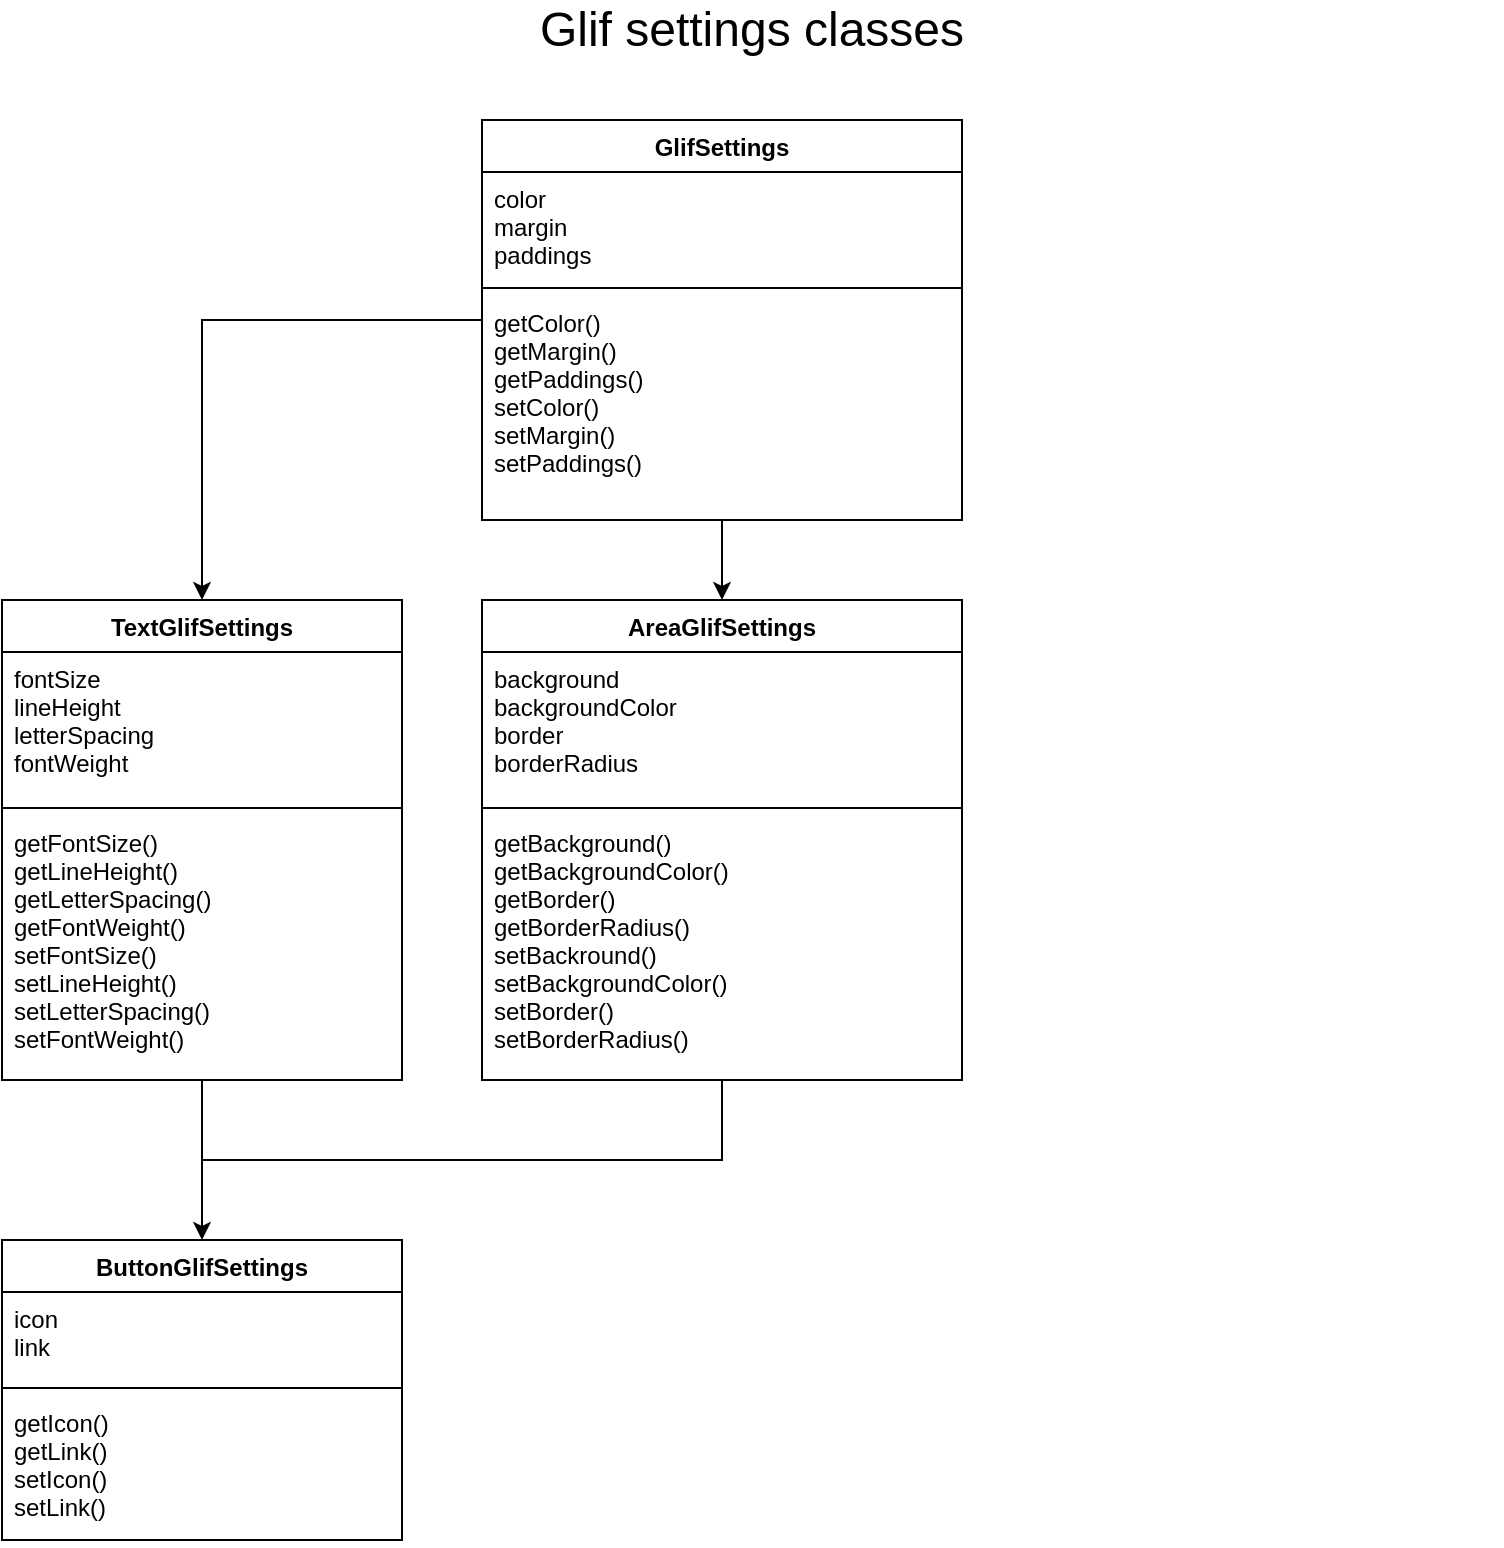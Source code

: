 <mxfile version="16.4.0" type="github"><diagram id="UhGdTRR8SlhTP3d6VNUI" name="Page-1"><mxGraphModel dx="1426" dy="794" grid="1" gridSize="10" guides="1" tooltips="1" connect="1" arrows="1" fold="1" page="1" pageScale="1" pageWidth="827" pageHeight="1169" math="0" shadow="0"><root><mxCell id="0"/><mxCell id="1" parent="0"/><mxCell id="RT_vrtGyYzo0KyHQsd38-1" value="" style="edgeStyle=orthogonalEdgeStyle;rounded=0;orthogonalLoop=1;jettySize=auto;html=1;" edge="1" parent="1" source="RT_vrtGyYzo0KyHQsd38-3" target="RT_vrtGyYzo0KyHQsd38-8"><mxGeometry relative="1" as="geometry"/></mxCell><mxCell id="RT_vrtGyYzo0KyHQsd38-2" value="" style="edgeStyle=orthogonalEdgeStyle;rounded=0;orthogonalLoop=1;jettySize=auto;html=1;fontSize=24;entryX=0.5;entryY=0;entryDx=0;entryDy=0;" edge="1" parent="1" source="RT_vrtGyYzo0KyHQsd38-3" target="RT_vrtGyYzo0KyHQsd38-13"><mxGeometry relative="1" as="geometry"/></mxCell><mxCell id="RT_vrtGyYzo0KyHQsd38-3" value="GlifSettings" style="swimlane;fontStyle=1;align=center;verticalAlign=top;childLayout=stackLayout;horizontal=1;startSize=26;horizontalStack=0;resizeParent=1;resizeParentMax=0;resizeLast=0;collapsible=1;marginBottom=0;" vertex="1" parent="1"><mxGeometry x="280" y="100" width="240" height="200" as="geometry"/></mxCell><mxCell id="RT_vrtGyYzo0KyHQsd38-4" value="color&#10;margin &#10;paddings" style="text;strokeColor=none;fillColor=none;align=left;verticalAlign=top;spacingLeft=4;spacingRight=4;overflow=hidden;rotatable=0;points=[[0,0.5],[1,0.5]];portConstraint=eastwest;fontStyle=0" vertex="1" parent="RT_vrtGyYzo0KyHQsd38-3"><mxGeometry y="26" width="240" height="54" as="geometry"/></mxCell><mxCell id="RT_vrtGyYzo0KyHQsd38-5" value="" style="line;strokeWidth=1;fillColor=none;align=left;verticalAlign=middle;spacingTop=-1;spacingLeft=3;spacingRight=3;rotatable=0;labelPosition=right;points=[];portConstraint=eastwest;" vertex="1" parent="RT_vrtGyYzo0KyHQsd38-3"><mxGeometry y="80" width="240" height="8" as="geometry"/></mxCell><mxCell id="RT_vrtGyYzo0KyHQsd38-6" value="getColor()&#10;getMargin()&#10;getPaddings()&#10;setColor()&#10;setMargin()&#10;setPaddings()" style="text;strokeColor=none;fillColor=none;align=left;verticalAlign=top;spacingLeft=4;spacingRight=4;overflow=hidden;rotatable=0;points=[[0,0.5],[1,0.5]];portConstraint=eastwest;" vertex="1" parent="RT_vrtGyYzo0KyHQsd38-3"><mxGeometry y="88" width="240" height="112" as="geometry"/></mxCell><mxCell id="RT_vrtGyYzo0KyHQsd38-7" value="" style="edgeStyle=orthogonalEdgeStyle;rounded=0;orthogonalLoop=1;jettySize=auto;html=1;fontSize=24;entryX=0.5;entryY=0;entryDx=0;entryDy=0;" edge="1" parent="1" source="RT_vrtGyYzo0KyHQsd38-8" target="RT_vrtGyYzo0KyHQsd38-18"><mxGeometry relative="1" as="geometry"/></mxCell><mxCell id="RT_vrtGyYzo0KyHQsd38-8" value="TextGlifSettings" style="swimlane;fontStyle=1;align=center;verticalAlign=top;childLayout=stackLayout;horizontal=1;startSize=26;horizontalStack=0;resizeParent=1;resizeParentMax=0;resizeLast=0;collapsible=1;marginBottom=0;" vertex="1" parent="1"><mxGeometry x="40" y="340" width="200" height="240" as="geometry"/></mxCell><mxCell id="RT_vrtGyYzo0KyHQsd38-9" value="fontSize&#10;lineHeight&#10;letterSpacing&#10;fontWeight&#10;" style="text;strokeColor=none;fillColor=none;align=left;verticalAlign=top;spacingLeft=4;spacingRight=4;overflow=hidden;rotatable=0;points=[[0,0.5],[1,0.5]];portConstraint=eastwest;fontStyle=0" vertex="1" parent="RT_vrtGyYzo0KyHQsd38-8"><mxGeometry y="26" width="200" height="74" as="geometry"/></mxCell><mxCell id="RT_vrtGyYzo0KyHQsd38-10" value="" style="line;strokeWidth=1;fillColor=none;align=left;verticalAlign=middle;spacingTop=-1;spacingLeft=3;spacingRight=3;rotatable=0;labelPosition=right;points=[];portConstraint=eastwest;" vertex="1" parent="RT_vrtGyYzo0KyHQsd38-8"><mxGeometry y="100" width="200" height="8" as="geometry"/></mxCell><mxCell id="RT_vrtGyYzo0KyHQsd38-11" value="getFontSize()&#10;getLineHeight()&#10;getLetterSpacing()&#10;getFontWeight()&#10;setFontSize()&#10;setLineHeight()&#10;setLetterSpacing()&#10;setFontWeight()" style="text;strokeColor=none;fillColor=none;align=left;verticalAlign=top;spacingLeft=4;spacingRight=4;overflow=hidden;rotatable=0;points=[[0,0.5],[1,0.5]];portConstraint=eastwest;" vertex="1" parent="RT_vrtGyYzo0KyHQsd38-8"><mxGeometry y="108" width="200" height="132" as="geometry"/></mxCell><mxCell id="RT_vrtGyYzo0KyHQsd38-12" style="edgeStyle=orthogonalEdgeStyle;rounded=0;orthogonalLoop=1;jettySize=auto;html=1;fontSize=24;endArrow=none;endFill=0;" edge="1" parent="1" source="RT_vrtGyYzo0KyHQsd38-13"><mxGeometry relative="1" as="geometry"><mxPoint x="140" y="620" as="targetPoint"/><Array as="points"><mxPoint x="400" y="620"/><mxPoint x="242" y="620"/></Array></mxGeometry></mxCell><mxCell id="RT_vrtGyYzo0KyHQsd38-13" value="AreaGlifSettings" style="swimlane;fontStyle=1;align=center;verticalAlign=top;childLayout=stackLayout;horizontal=1;startSize=26;horizontalStack=0;resizeParent=1;resizeParentMax=0;resizeLast=0;collapsible=1;marginBottom=0;" vertex="1" parent="1"><mxGeometry x="280" y="340" width="240" height="240" as="geometry"/></mxCell><mxCell id="RT_vrtGyYzo0KyHQsd38-14" value="background&#10;backgroundColor&#10;border&#10;borderRadius" style="text;strokeColor=none;fillColor=none;align=left;verticalAlign=top;spacingLeft=4;spacingRight=4;overflow=hidden;rotatable=0;points=[[0,0.5],[1,0.5]];portConstraint=eastwest;fontStyle=0" vertex="1" parent="RT_vrtGyYzo0KyHQsd38-13"><mxGeometry y="26" width="240" height="74" as="geometry"/></mxCell><mxCell id="RT_vrtGyYzo0KyHQsd38-15" value="" style="line;strokeWidth=1;fillColor=none;align=left;verticalAlign=middle;spacingTop=-1;spacingLeft=3;spacingRight=3;rotatable=0;labelPosition=right;points=[];portConstraint=eastwest;" vertex="1" parent="RT_vrtGyYzo0KyHQsd38-13"><mxGeometry y="100" width="240" height="8" as="geometry"/></mxCell><mxCell id="RT_vrtGyYzo0KyHQsd38-16" value="getBackground()&#10;getBackgroundColor()&#10;getBorder()&#10;getBorderRadius()&#10;setBackround()&#10;setBackgroundColor()&#10;setBorder()&#10;setBorderRadius()&#10;" style="text;strokeColor=none;fillColor=none;align=left;verticalAlign=top;spacingLeft=4;spacingRight=4;overflow=hidden;rotatable=0;points=[[0,0.5],[1,0.5]];portConstraint=eastwest;fontStyle=0" vertex="1" parent="RT_vrtGyYzo0KyHQsd38-13"><mxGeometry y="108" width="240" height="132" as="geometry"/></mxCell><mxCell id="RT_vrtGyYzo0KyHQsd38-17" value="Glif settings classes" style="text;html=1;strokeColor=none;fillColor=none;align=center;verticalAlign=middle;whiteSpace=wrap;rounded=0;strokeWidth=3;fontSize=24;" vertex="1" parent="1"><mxGeometry x="40" y="40" width="750" height="30" as="geometry"/></mxCell><mxCell id="RT_vrtGyYzo0KyHQsd38-18" value="ButtonGlifSettings" style="swimlane;fontStyle=1;align=center;verticalAlign=top;childLayout=stackLayout;horizontal=1;startSize=26;horizontalStack=0;resizeParent=1;resizeParentMax=0;resizeLast=0;collapsible=1;marginBottom=0;" vertex="1" parent="1"><mxGeometry x="40" y="660" width="200" height="150" as="geometry"/></mxCell><mxCell id="RT_vrtGyYzo0KyHQsd38-19" value="icon&#10;link" style="text;strokeColor=none;fillColor=none;align=left;verticalAlign=top;spacingLeft=4;spacingRight=4;overflow=hidden;rotatable=0;points=[[0,0.5],[1,0.5]];portConstraint=eastwest;fontStyle=0" vertex="1" parent="RT_vrtGyYzo0KyHQsd38-18"><mxGeometry y="26" width="200" height="44" as="geometry"/></mxCell><mxCell id="RT_vrtGyYzo0KyHQsd38-20" value="" style="line;strokeWidth=1;fillColor=none;align=left;verticalAlign=middle;spacingTop=-1;spacingLeft=3;spacingRight=3;rotatable=0;labelPosition=right;points=[];portConstraint=eastwest;" vertex="1" parent="RT_vrtGyYzo0KyHQsd38-18"><mxGeometry y="70" width="200" height="8" as="geometry"/></mxCell><mxCell id="RT_vrtGyYzo0KyHQsd38-21" value="getIcon()&#10;getLink()&#10;setIcon()&#10;setLink()" style="text;strokeColor=none;fillColor=none;align=left;verticalAlign=top;spacingLeft=4;spacingRight=4;overflow=hidden;rotatable=0;points=[[0,0.5],[1,0.5]];portConstraint=eastwest;fontStyle=0" vertex="1" parent="RT_vrtGyYzo0KyHQsd38-18"><mxGeometry y="78" width="200" height="72" as="geometry"/></mxCell></root></mxGraphModel></diagram></mxfile>